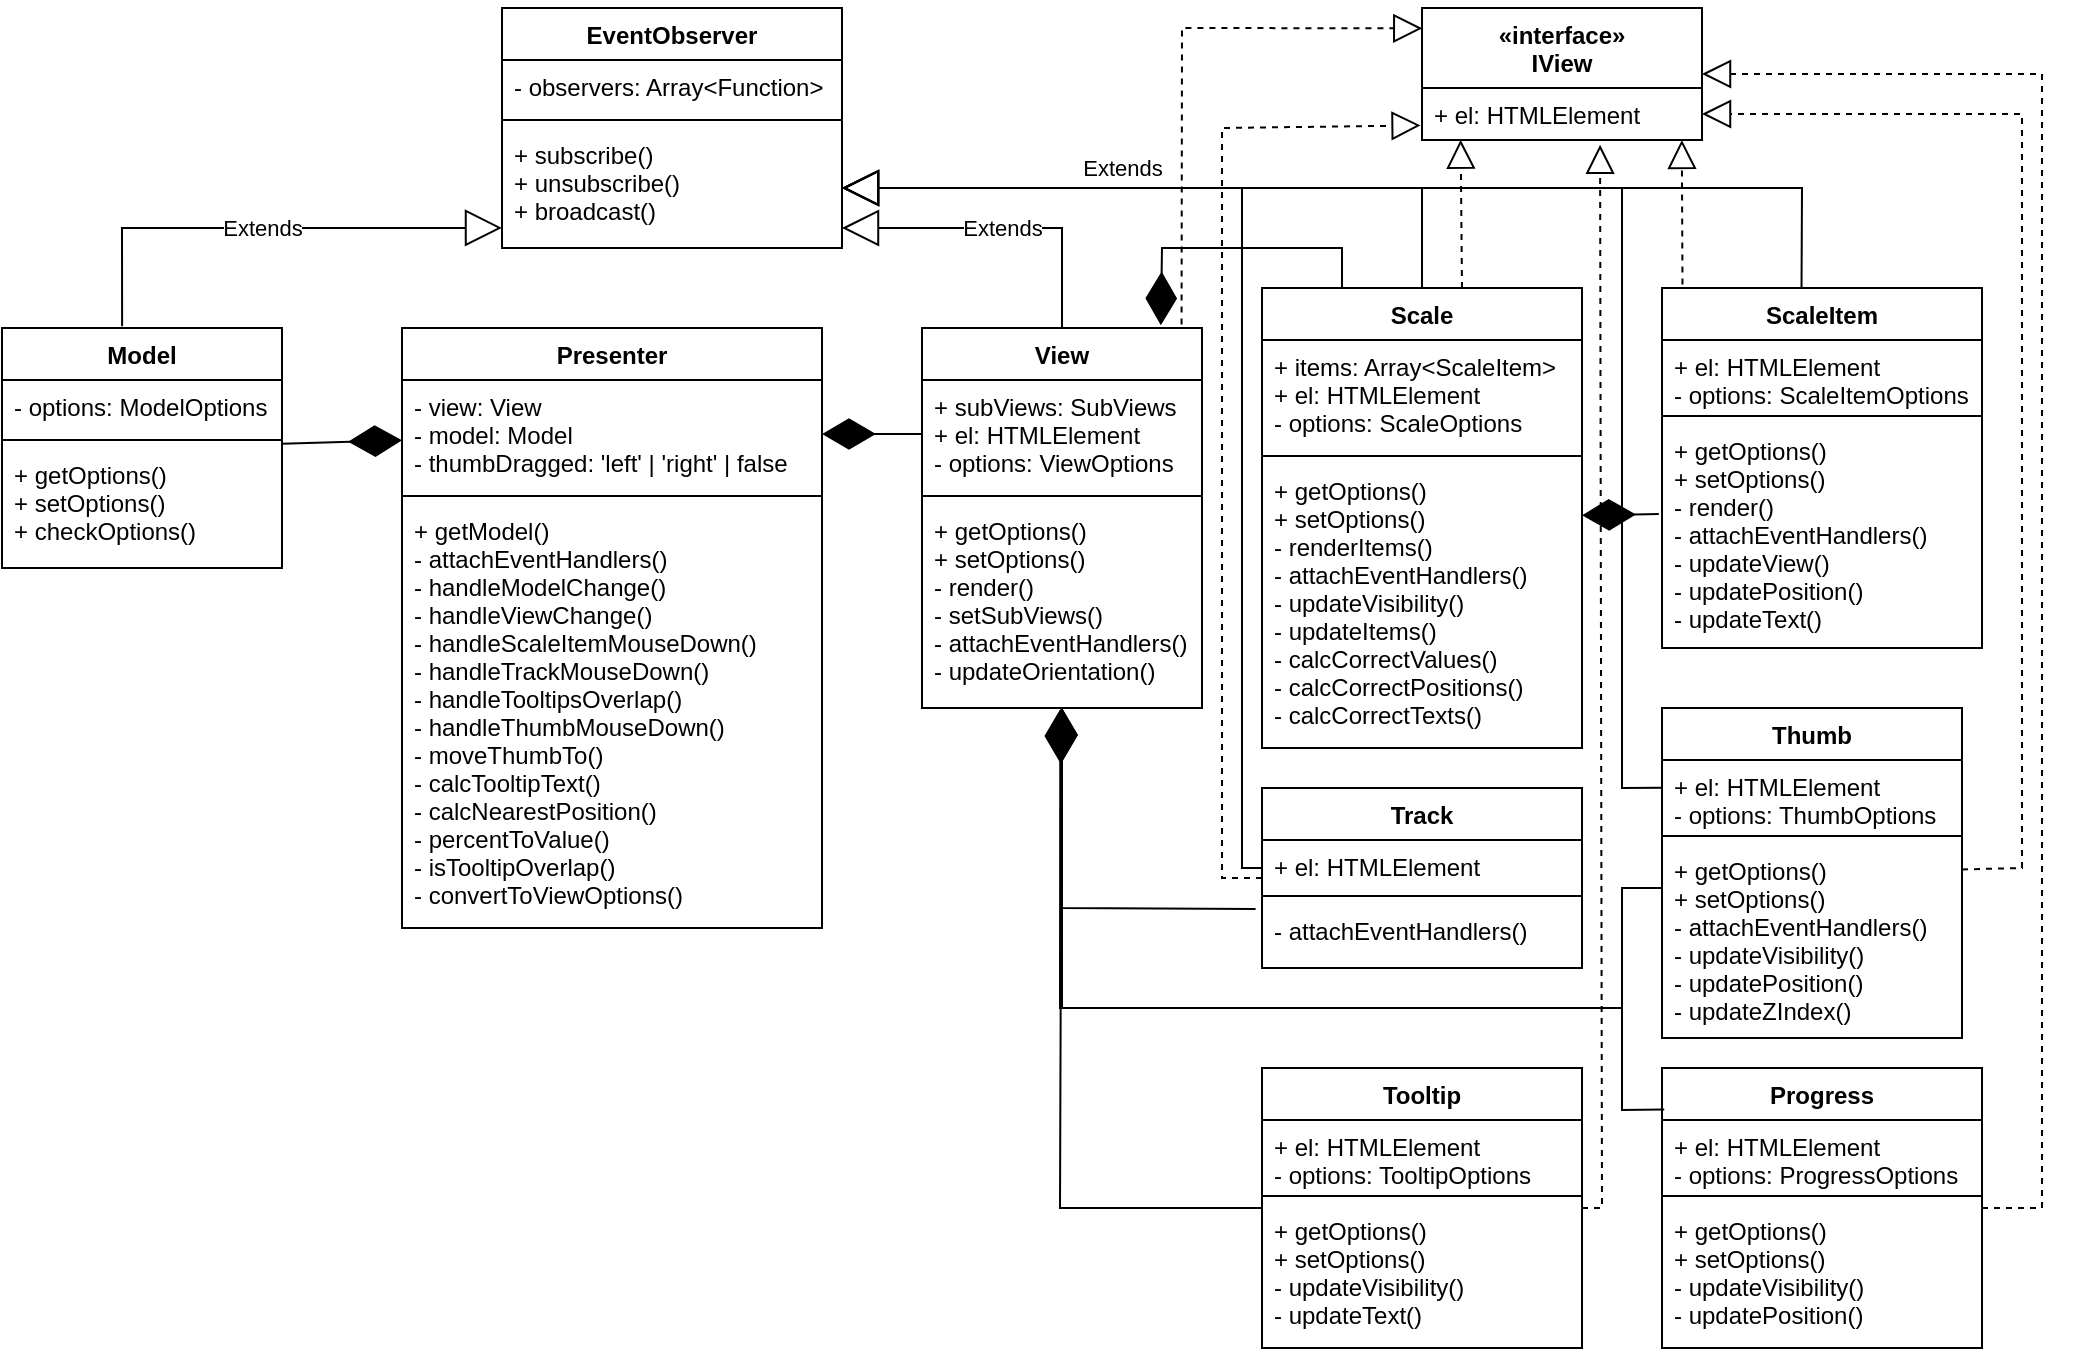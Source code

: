 <mxfile version="16.2.1" type="device"><diagram id="YJ1kt1i6bPdC83mcCr49" name="Page-1"><mxGraphModel dx="865" dy="456" grid="1" gridSize="10" guides="1" tooltips="1" connect="1" arrows="1" fold="1" page="1" pageScale="1" pageWidth="827" pageHeight="1169" background="#FFFFFF" math="0" shadow="0"><root><mxCell id="0"/><mxCell id="1" parent="0"/><mxCell id="1nRKRzcBshGIphYvSyCB-1" value="EventObserver" style="swimlane;fontStyle=1;align=center;verticalAlign=top;childLayout=stackLayout;horizontal=1;startSize=26;horizontalStack=0;resizeParent=1;resizeParentMax=0;resizeLast=0;collapsible=1;marginBottom=0;" parent="1" vertex="1"><mxGeometry x="310" y="10" width="170" height="120" as="geometry"><mxRectangle x="280" y="40" width="100" height="26" as="alternateBounds"/></mxGeometry></mxCell><mxCell id="1nRKRzcBshGIphYvSyCB-2" value="- observers: Array&lt;Function&gt;" style="text;strokeColor=none;fillColor=none;align=left;verticalAlign=top;spacingLeft=4;spacingRight=4;overflow=hidden;rotatable=0;points=[[0,0.5],[1,0.5]];portConstraint=eastwest;" parent="1nRKRzcBshGIphYvSyCB-1" vertex="1"><mxGeometry y="26" width="170" height="26" as="geometry"/></mxCell><mxCell id="1nRKRzcBshGIphYvSyCB-3" value="" style="line;strokeWidth=1;fillColor=none;align=left;verticalAlign=middle;spacingTop=-1;spacingLeft=3;spacingRight=3;rotatable=0;labelPosition=right;points=[];portConstraint=eastwest;" parent="1nRKRzcBshGIphYvSyCB-1" vertex="1"><mxGeometry y="52" width="170" height="8" as="geometry"/></mxCell><mxCell id="1nRKRzcBshGIphYvSyCB-4" value="+ subscribe()&#10;+ unsubscribe()&#10;+ broadcast()" style="text;strokeColor=none;fillColor=none;align=left;verticalAlign=top;spacingLeft=4;spacingRight=4;overflow=hidden;rotatable=0;points=[[0,0.5],[1,0.5]];portConstraint=eastwest;" parent="1nRKRzcBshGIphYvSyCB-1" vertex="1"><mxGeometry y="60" width="170" height="60" as="geometry"/></mxCell><mxCell id="1nRKRzcBshGIphYvSyCB-5" value="Model" style="swimlane;fontStyle=1;align=center;verticalAlign=top;childLayout=stackLayout;horizontal=1;startSize=26;horizontalStack=0;resizeParent=1;resizeParentMax=0;resizeLast=0;collapsible=1;marginBottom=0;" parent="1" vertex="1"><mxGeometry x="60" y="170" width="140" height="120" as="geometry"/></mxCell><mxCell id="1nRKRzcBshGIphYvSyCB-6" value="- options: ModelOptions" style="text;strokeColor=none;fillColor=none;align=left;verticalAlign=top;spacingLeft=4;spacingRight=4;overflow=hidden;rotatable=0;points=[[0,0.5],[1,0.5]];portConstraint=eastwest;" parent="1nRKRzcBshGIphYvSyCB-5" vertex="1"><mxGeometry y="26" width="140" height="26" as="geometry"/></mxCell><mxCell id="1nRKRzcBshGIphYvSyCB-7" value="" style="line;strokeWidth=1;fillColor=none;align=left;verticalAlign=middle;spacingTop=-1;spacingLeft=3;spacingRight=3;rotatable=0;labelPosition=right;points=[];portConstraint=eastwest;" parent="1nRKRzcBshGIphYvSyCB-5" vertex="1"><mxGeometry y="52" width="140" height="8" as="geometry"/></mxCell><mxCell id="1nRKRzcBshGIphYvSyCB-8" value="+ getOptions()&#10;+ setOptions()&#10;+ checkOptions()" style="text;strokeColor=none;fillColor=none;align=left;verticalAlign=top;spacingLeft=4;spacingRight=4;overflow=hidden;rotatable=0;points=[[0,0.5],[1,0.5]];portConstraint=eastwest;" parent="1nRKRzcBshGIphYvSyCB-5" vertex="1"><mxGeometry y="60" width="140" height="60" as="geometry"/></mxCell><mxCell id="1nRKRzcBshGIphYvSyCB-13" value="View" style="swimlane;fontStyle=1;align=center;verticalAlign=top;childLayout=stackLayout;horizontal=1;startSize=26;horizontalStack=0;resizeParent=1;resizeParentMax=0;resizeLast=0;collapsible=1;marginBottom=0;" parent="1" vertex="1"><mxGeometry x="520" y="170" width="140" height="190" as="geometry"/></mxCell><mxCell id="1nRKRzcBshGIphYvSyCB-14" value="+ subViews: SubViews&#10;+ el: HTMLElement&#10;- options: ViewOptions" style="text;strokeColor=none;fillColor=none;align=left;verticalAlign=top;spacingLeft=4;spacingRight=4;overflow=hidden;rotatable=0;points=[[0,0.5],[1,0.5]];portConstraint=eastwest;" parent="1nRKRzcBshGIphYvSyCB-13" vertex="1"><mxGeometry y="26" width="140" height="54" as="geometry"/></mxCell><mxCell id="1nRKRzcBshGIphYvSyCB-15" value="" style="line;strokeWidth=1;fillColor=none;align=left;verticalAlign=middle;spacingTop=-1;spacingLeft=3;spacingRight=3;rotatable=0;labelPosition=right;points=[];portConstraint=eastwest;" parent="1nRKRzcBshGIphYvSyCB-13" vertex="1"><mxGeometry y="80" width="140" height="8" as="geometry"/></mxCell><mxCell id="1nRKRzcBshGIphYvSyCB-16" value="+ getOptions()&#10;+ setOptions()&#10;- render()&#10;- setSubViews()&#10;- attachEventHandlers()&#10;- updateOrientation()" style="text;strokeColor=none;fillColor=none;align=left;verticalAlign=top;spacingLeft=4;spacingRight=4;overflow=hidden;rotatable=0;points=[[0,0.5],[1,0.5]];portConstraint=eastwest;" parent="1nRKRzcBshGIphYvSyCB-13" vertex="1"><mxGeometry y="88" width="140" height="102" as="geometry"/></mxCell><mxCell id="1nRKRzcBshGIphYvSyCB-17" value="Presenter" style="swimlane;fontStyle=1;align=center;verticalAlign=top;childLayout=stackLayout;horizontal=1;startSize=26;horizontalStack=0;resizeParent=1;resizeParentMax=0;resizeLast=0;collapsible=1;marginBottom=0;" parent="1" vertex="1"><mxGeometry x="260" y="170" width="210" height="300" as="geometry"/></mxCell><mxCell id="1nRKRzcBshGIphYvSyCB-18" value="- view: View&#10;- model: Model&#10;- thumbDragged: 'left' | 'right' | false " style="text;strokeColor=none;fillColor=none;align=left;verticalAlign=top;spacingLeft=4;spacingRight=4;overflow=hidden;rotatable=0;points=[[0,0.5],[1,0.5]];portConstraint=eastwest;" parent="1nRKRzcBshGIphYvSyCB-17" vertex="1"><mxGeometry y="26" width="210" height="54" as="geometry"/></mxCell><mxCell id="1nRKRzcBshGIphYvSyCB-19" value="" style="line;strokeWidth=1;fillColor=none;align=left;verticalAlign=middle;spacingTop=-1;spacingLeft=3;spacingRight=3;rotatable=0;labelPosition=right;points=[];portConstraint=eastwest;" parent="1nRKRzcBshGIphYvSyCB-17" vertex="1"><mxGeometry y="80" width="210" height="8" as="geometry"/></mxCell><mxCell id="1nRKRzcBshGIphYvSyCB-20" value="+ getModel()&#10;- attachEventHandlers()&#10;- handleModelChange()&#10;- handleViewChange()&#10;- handleScaleItemMouseDown()&#10;- handleTrackMouseDown()&#10;- handleTooltipsOverlap()&#10;- handleThumbMouseDown()&#10;- moveThumbTo()&#10;- calcTooltipText()&#10;- calcNearestPosition()&#10;- percentToValue()&#10;- isTooltipOverlap()&#10;- convertToViewOptions()&#10;" style="text;strokeColor=none;fillColor=none;align=left;verticalAlign=top;spacingLeft=4;spacingRight=4;overflow=hidden;rotatable=0;points=[[0,0.5],[1,0.5]];portConstraint=eastwest;" parent="1nRKRzcBshGIphYvSyCB-17" vertex="1"><mxGeometry y="88" width="210" height="212" as="geometry"/></mxCell><mxCell id="1nRKRzcBshGIphYvSyCB-21" value="Progress" style="swimlane;fontStyle=1;align=center;verticalAlign=top;childLayout=stackLayout;horizontal=1;startSize=26;horizontalStack=0;resizeParent=1;resizeParentMax=0;resizeLast=0;collapsible=1;marginBottom=0;" parent="1" vertex="1"><mxGeometry x="890" y="540" width="160" height="140" as="geometry"/></mxCell><mxCell id="1nRKRzcBshGIphYvSyCB-22" value="+ el: HTMLElement&#10;- options: ProgressOptions" style="text;strokeColor=none;fillColor=none;align=left;verticalAlign=top;spacingLeft=4;spacingRight=4;overflow=hidden;rotatable=0;points=[[0,0.5],[1,0.5]];portConstraint=eastwest;" parent="1nRKRzcBshGIphYvSyCB-21" vertex="1"><mxGeometry y="26" width="160" height="34" as="geometry"/></mxCell><mxCell id="1nRKRzcBshGIphYvSyCB-23" value="" style="line;strokeWidth=1;fillColor=none;align=left;verticalAlign=middle;spacingTop=-1;spacingLeft=3;spacingRight=3;rotatable=0;labelPosition=right;points=[];portConstraint=eastwest;" parent="1nRKRzcBshGIphYvSyCB-21" vertex="1"><mxGeometry y="60" width="160" height="8" as="geometry"/></mxCell><mxCell id="1nRKRzcBshGIphYvSyCB-24" value="+ getOptions()&#10;+ setOptions()&#10;- updateVisibility()&#10;- updatePosition()" style="text;strokeColor=none;fillColor=none;align=left;verticalAlign=top;spacingLeft=4;spacingRight=4;overflow=hidden;rotatable=0;points=[[0,0.5],[1,0.5]];portConstraint=eastwest;" parent="1nRKRzcBshGIphYvSyCB-21" vertex="1"><mxGeometry y="68" width="160" height="72" as="geometry"/></mxCell><mxCell id="1nRKRzcBshGIphYvSyCB-25" value="Scale" style="swimlane;fontStyle=1;align=center;verticalAlign=top;childLayout=stackLayout;horizontal=1;startSize=26;horizontalStack=0;resizeParent=1;resizeParentMax=0;resizeLast=0;collapsible=1;marginBottom=0;" parent="1" vertex="1"><mxGeometry x="690" y="150" width="160" height="230" as="geometry"/></mxCell><mxCell id="1nRKRzcBshGIphYvSyCB-26" value="+ items: Array&lt;ScaleItem&gt;&#10;+ el: HTMLElement&#10;- options: ScaleOptions" style="text;strokeColor=none;fillColor=none;align=left;verticalAlign=top;spacingLeft=4;spacingRight=4;overflow=hidden;rotatable=0;points=[[0,0.5],[1,0.5]];portConstraint=eastwest;" parent="1nRKRzcBshGIphYvSyCB-25" vertex="1"><mxGeometry y="26" width="160" height="54" as="geometry"/></mxCell><mxCell id="1nRKRzcBshGIphYvSyCB-27" value="" style="line;strokeWidth=1;fillColor=none;align=left;verticalAlign=middle;spacingTop=-1;spacingLeft=3;spacingRight=3;rotatable=0;labelPosition=right;points=[];portConstraint=eastwest;" parent="1nRKRzcBshGIphYvSyCB-25" vertex="1"><mxGeometry y="80" width="160" height="8" as="geometry"/></mxCell><mxCell id="1nRKRzcBshGIphYvSyCB-28" value="+ getOptions()&#10;+ setOptions()&#10;- renderItems()&#10;- attachEventHandlers()&#10;- updateVisibility()&#10;- updateItems()&#10;- calcCorrectValues()&#10;- calcCorrectPositions()&#10;- calcCorrectTexts()" style="text;strokeColor=none;fillColor=none;align=left;verticalAlign=top;spacingLeft=4;spacingRight=4;overflow=hidden;rotatable=0;points=[[0,0.5],[1,0.5]];portConstraint=eastwest;" parent="1nRKRzcBshGIphYvSyCB-25" vertex="1"><mxGeometry y="88" width="160" height="142" as="geometry"/></mxCell><mxCell id="1nRKRzcBshGIphYvSyCB-30" value="ScaleItem" style="swimlane;fontStyle=1;align=center;verticalAlign=top;childLayout=stackLayout;horizontal=1;startSize=26;horizontalStack=0;resizeParent=1;resizeParentMax=0;resizeLast=0;collapsible=1;marginBottom=0;" parent="1" vertex="1"><mxGeometry x="890" y="150" width="160" height="180" as="geometry"/></mxCell><mxCell id="1nRKRzcBshGIphYvSyCB-31" value="+ el: HTMLElement&#10;- options: ScaleItemOptions" style="text;strokeColor=none;fillColor=none;align=left;verticalAlign=top;spacingLeft=4;spacingRight=4;overflow=hidden;rotatable=0;points=[[0,0.5],[1,0.5]];portConstraint=eastwest;" parent="1nRKRzcBshGIphYvSyCB-30" vertex="1"><mxGeometry y="26" width="160" height="34" as="geometry"/></mxCell><mxCell id="1nRKRzcBshGIphYvSyCB-32" value="" style="line;strokeWidth=1;fillColor=none;align=left;verticalAlign=middle;spacingTop=-1;spacingLeft=3;spacingRight=3;rotatable=0;labelPosition=right;points=[];portConstraint=eastwest;" parent="1nRKRzcBshGIphYvSyCB-30" vertex="1"><mxGeometry y="60" width="160" height="8" as="geometry"/></mxCell><mxCell id="1nRKRzcBshGIphYvSyCB-33" value="+ getOptions()&#10;+ setOptions()&#10;- render()&#10;- attachEventHandlers()&#10;- updateView()&#10;- updatePosition()&#10;- updateText()" style="text;strokeColor=none;fillColor=none;align=left;verticalAlign=top;spacingLeft=4;spacingRight=4;overflow=hidden;rotatable=0;points=[[0,0.5],[1,0.5]];portConstraint=eastwest;" parent="1nRKRzcBshGIphYvSyCB-30" vertex="1"><mxGeometry y="68" width="160" height="112" as="geometry"/></mxCell><mxCell id="1nRKRzcBshGIphYvSyCB-34" value="Thumb" style="swimlane;fontStyle=1;align=center;verticalAlign=top;childLayout=stackLayout;horizontal=1;startSize=26;horizontalStack=0;resizeParent=1;resizeParentMax=0;resizeLast=0;collapsible=1;marginBottom=0;" parent="1" vertex="1"><mxGeometry x="890" y="360" width="150" height="165" as="geometry"/></mxCell><mxCell id="1nRKRzcBshGIphYvSyCB-35" value="+ el: HTMLElement&#10;- options: ThumbOptions" style="text;strokeColor=none;fillColor=none;align=left;verticalAlign=top;spacingLeft=4;spacingRight=4;overflow=hidden;rotatable=0;points=[[0,0.5],[1,0.5]];portConstraint=eastwest;" parent="1nRKRzcBshGIphYvSyCB-34" vertex="1"><mxGeometry y="26" width="150" height="34" as="geometry"/></mxCell><mxCell id="1nRKRzcBshGIphYvSyCB-36" value="" style="line;strokeWidth=1;fillColor=none;align=left;verticalAlign=middle;spacingTop=-1;spacingLeft=3;spacingRight=3;rotatable=0;labelPosition=right;points=[];portConstraint=eastwest;" parent="1nRKRzcBshGIphYvSyCB-34" vertex="1"><mxGeometry y="60" width="150" height="8" as="geometry"/></mxCell><mxCell id="1nRKRzcBshGIphYvSyCB-37" value="+ getOptions()&#10;+ setOptions()&#10;- attachEventHandlers()&#10;- updateVisibility()&#10;- updatePosition()&#10;- updateZIndex()" style="text;strokeColor=none;fillColor=none;align=left;verticalAlign=top;spacingLeft=4;spacingRight=4;overflow=hidden;rotatable=0;points=[[0,0.5],[1,0.5]];portConstraint=eastwest;" parent="1nRKRzcBshGIphYvSyCB-34" vertex="1"><mxGeometry y="68" width="150" height="97" as="geometry"/></mxCell><mxCell id="1nRKRzcBshGIphYvSyCB-38" value="Tooltip" style="swimlane;fontStyle=1;align=center;verticalAlign=top;childLayout=stackLayout;horizontal=1;startSize=26;horizontalStack=0;resizeParent=1;resizeParentMax=0;resizeLast=0;collapsible=1;marginBottom=0;" parent="1" vertex="1"><mxGeometry x="690" y="540" width="160" height="140" as="geometry"/></mxCell><mxCell id="1nRKRzcBshGIphYvSyCB-39" value="+ el: HTMLElement&#10;- options: TooltipOptions" style="text;strokeColor=none;fillColor=none;align=left;verticalAlign=top;spacingLeft=4;spacingRight=4;overflow=hidden;rotatable=0;points=[[0,0.5],[1,0.5]];portConstraint=eastwest;" parent="1nRKRzcBshGIphYvSyCB-38" vertex="1"><mxGeometry y="26" width="160" height="34" as="geometry"/></mxCell><mxCell id="1nRKRzcBshGIphYvSyCB-40" value="" style="line;strokeWidth=1;fillColor=none;align=left;verticalAlign=middle;spacingTop=-1;spacingLeft=3;spacingRight=3;rotatable=0;labelPosition=right;points=[];portConstraint=eastwest;" parent="1nRKRzcBshGIphYvSyCB-38" vertex="1"><mxGeometry y="60" width="160" height="8" as="geometry"/></mxCell><mxCell id="1nRKRzcBshGIphYvSyCB-41" value="+ getOptions()&#10;+ setOptions()&#10;- updateVisibility()&#10;- updateText()" style="text;strokeColor=none;fillColor=none;align=left;verticalAlign=top;spacingLeft=4;spacingRight=4;overflow=hidden;rotatable=0;points=[[0,0.5],[1,0.5]];portConstraint=eastwest;" parent="1nRKRzcBshGIphYvSyCB-38" vertex="1"><mxGeometry y="68" width="160" height="72" as="geometry"/></mxCell><mxCell id="1nRKRzcBshGIphYvSyCB-42" value="Track" style="swimlane;fontStyle=1;align=center;verticalAlign=top;childLayout=stackLayout;horizontal=1;startSize=26;horizontalStack=0;resizeParent=1;resizeParentMax=0;resizeLast=0;collapsible=1;marginBottom=0;" parent="1" vertex="1"><mxGeometry x="690" y="400" width="160" height="90" as="geometry"/></mxCell><mxCell id="1nRKRzcBshGIphYvSyCB-43" value="+ el: HTMLElement" style="text;strokeColor=none;fillColor=none;align=left;verticalAlign=top;spacingLeft=4;spacingRight=4;overflow=hidden;rotatable=0;points=[[0,0.5],[1,0.5]];portConstraint=eastwest;" parent="1nRKRzcBshGIphYvSyCB-42" vertex="1"><mxGeometry y="26" width="160" height="24" as="geometry"/></mxCell><mxCell id="1nRKRzcBshGIphYvSyCB-44" value="" style="line;strokeWidth=1;fillColor=none;align=left;verticalAlign=middle;spacingTop=-1;spacingLeft=3;spacingRight=3;rotatable=0;labelPosition=right;points=[];portConstraint=eastwest;" parent="1nRKRzcBshGIphYvSyCB-42" vertex="1"><mxGeometry y="50" width="160" height="8" as="geometry"/></mxCell><mxCell id="1nRKRzcBshGIphYvSyCB-45" value="- attachEventHandlers()" style="text;strokeColor=none;fillColor=none;align=left;verticalAlign=top;spacingLeft=4;spacingRight=4;overflow=hidden;rotatable=0;points=[[0,0.5],[1,0.5]];portConstraint=eastwest;" parent="1nRKRzcBshGIphYvSyCB-42" vertex="1"><mxGeometry y="58" width="160" height="32" as="geometry"/></mxCell><mxCell id="1nRKRzcBshGIphYvSyCB-61" value="«interface»&#10;IView" style="swimlane;fontStyle=1;childLayout=stackLayout;horizontal=1;startSize=40;fillColor=none;horizontalStack=0;resizeParent=1;resizeParentMax=0;resizeLast=0;collapsible=1;marginBottom=0;" parent="1" vertex="1"><mxGeometry x="770" y="10" width="140" height="66" as="geometry"/></mxCell><mxCell id="1nRKRzcBshGIphYvSyCB-62" value="+ el: HTMLElement" style="text;strokeColor=none;fillColor=none;align=left;verticalAlign=top;spacingLeft=4;spacingRight=4;overflow=hidden;rotatable=0;points=[[0,0.5],[1,0.5]];portConstraint=eastwest;" parent="1nRKRzcBshGIphYvSyCB-61" vertex="1"><mxGeometry y="40" width="140" height="26" as="geometry"/></mxCell><mxCell id="1nRKRzcBshGIphYvSyCB-65" value="Extends" style="endArrow=block;endSize=16;endFill=0;html=1;rounded=0;exitX=0.429;exitY=-0.007;exitDx=0;exitDy=0;exitPerimeter=0;entryX=0;entryY=0.833;entryDx=0;entryDy=0;entryPerimeter=0;" parent="1" source="1nRKRzcBshGIphYvSyCB-5" target="1nRKRzcBshGIphYvSyCB-4" edge="1"><mxGeometry width="160" relative="1" as="geometry"><mxPoint x="650" y="440" as="sourcePoint"/><mxPoint x="300" y="120" as="targetPoint"/><Array as="points"><mxPoint x="120" y="120"/></Array></mxGeometry></mxCell><mxCell id="1nRKRzcBshGIphYvSyCB-66" value="Extends" style="endArrow=block;endSize=16;endFill=0;html=1;rounded=0;" parent="1" source="1nRKRzcBshGIphYvSyCB-13" edge="1"><mxGeometry width="160" relative="1" as="geometry"><mxPoint x="600" y="300" as="sourcePoint"/><mxPoint x="480" y="120" as="targetPoint"/><Array as="points"><mxPoint x="590" y="120"/></Array></mxGeometry></mxCell><mxCell id="1nRKRzcBshGIphYvSyCB-67" value="" style="endArrow=block;endSize=16;endFill=0;html=1;rounded=0;" parent="1" source="1nRKRzcBshGIphYvSyCB-25" target="1nRKRzcBshGIphYvSyCB-4" edge="1"><mxGeometry y="30" width="160" relative="1" as="geometry"><mxPoint x="530" y="250" as="sourcePoint"/><mxPoint x="690" y="250" as="targetPoint"/><Array as="points"><mxPoint x="770" y="100"/></Array><mxPoint as="offset"/></mxGeometry></mxCell><mxCell id="1nRKRzcBshGIphYvSyCB-68" value="" style="endArrow=block;endSize=16;endFill=0;html=1;rounded=0;" parent="1" target="1nRKRzcBshGIphYvSyCB-4" edge="1"><mxGeometry x="0.127" y="30" width="160" relative="1" as="geometry"><mxPoint x="690" y="440" as="sourcePoint"/><mxPoint x="690" y="250" as="targetPoint"/><Array as="points"><mxPoint x="680" y="440"/><mxPoint x="680" y="100"/></Array><mxPoint as="offset"/></mxGeometry></mxCell><mxCell id="1nRKRzcBshGIphYvSyCB-69" value="Extends" style="endArrow=block;endSize=16;endFill=0;html=1;rounded=0;exitX=0.436;exitY=0.002;exitDx=0;exitDy=0;exitPerimeter=0;" parent="1" source="1nRKRzcBshGIphYvSyCB-30" target="1nRKRzcBshGIphYvSyCB-4" edge="1"><mxGeometry x="0.472" y="-10" width="160" relative="1" as="geometry"><mxPoint x="530" y="250" as="sourcePoint"/><mxPoint x="690" y="250" as="targetPoint"/><Array as="points"><mxPoint x="960" y="100"/></Array><mxPoint as="offset"/></mxGeometry></mxCell><mxCell id="1nRKRzcBshGIphYvSyCB-70" value="" style="endArrow=block;endSize=16;endFill=0;html=1;rounded=0;exitX=0.001;exitY=0.408;exitDx=0;exitDy=0;exitPerimeter=0;entryX=1;entryY=0.5;entryDx=0;entryDy=0;" parent="1" source="1nRKRzcBshGIphYvSyCB-35" target="1nRKRzcBshGIphYvSyCB-4" edge="1"><mxGeometry x="-0.216" y="145" width="160" relative="1" as="geometry"><mxPoint x="530" y="250" as="sourcePoint"/><mxPoint x="690" y="250" as="targetPoint"/><Array as="points"><mxPoint x="870" y="400"/><mxPoint x="870" y="100"/></Array><mxPoint as="offset"/></mxGeometry></mxCell><mxCell id="1nRKRzcBshGIphYvSyCB-72" value="" style="endArrow=block;dashed=1;endFill=0;endSize=12;html=1;rounded=0;exitX=0.927;exitY=-0.009;exitDx=0;exitDy=0;exitPerimeter=0;entryX=0.001;entryY=0.154;entryDx=0;entryDy=0;entryPerimeter=0;" parent="1" source="1nRKRzcBshGIphYvSyCB-13" target="1nRKRzcBshGIphYvSyCB-61" edge="1"><mxGeometry width="160" relative="1" as="geometry"><mxPoint x="630" y="220" as="sourcePoint"/><mxPoint x="770" y="40" as="targetPoint"/><Array as="points"><mxPoint x="650" y="20"/></Array></mxGeometry></mxCell><mxCell id="1nRKRzcBshGIphYvSyCB-73" value="" style="endArrow=block;dashed=1;endFill=0;endSize=12;html=1;rounded=0;entryX=0.138;entryY=0.994;entryDx=0;entryDy=0;entryPerimeter=0;exitX=0.625;exitY=0;exitDx=0;exitDy=0;exitPerimeter=0;" parent="1" source="1nRKRzcBshGIphYvSyCB-25" target="1nRKRzcBshGIphYvSyCB-62" edge="1"><mxGeometry width="160" relative="1" as="geometry"><mxPoint x="710" y="280" as="sourcePoint"/><mxPoint x="870" y="280" as="targetPoint"/></mxGeometry></mxCell><mxCell id="1nRKRzcBshGIphYvSyCB-74" value="" style="endArrow=block;dashed=1;endFill=0;endSize=12;html=1;rounded=0;entryX=0.928;entryY=0.998;entryDx=0;entryDy=0;entryPerimeter=0;exitX=0.064;exitY=-0.01;exitDx=0;exitDy=0;exitPerimeter=0;" parent="1" source="1nRKRzcBshGIphYvSyCB-30" target="1nRKRzcBshGIphYvSyCB-62" edge="1"><mxGeometry width="160" relative="1" as="geometry"><mxPoint x="740" y="230" as="sourcePoint"/><mxPoint x="900" y="230" as="targetPoint"/></mxGeometry></mxCell><mxCell id="1nRKRzcBshGIphYvSyCB-75" value="" style="endArrow=block;dashed=1;endFill=0;endSize=12;html=1;rounded=0;entryX=1;entryY=0.5;entryDx=0;entryDy=0;" parent="1" source="1nRKRzcBshGIphYvSyCB-34" target="1nRKRzcBshGIphYvSyCB-62" edge="1"><mxGeometry width="160" relative="1" as="geometry"><mxPoint x="810" y="240" as="sourcePoint"/><mxPoint x="970" y="240" as="targetPoint"/><Array as="points"><mxPoint x="1070" y="440"/><mxPoint x="1070" y="63"/></Array></mxGeometry></mxCell><mxCell id="1nRKRzcBshGIphYvSyCB-76" value="" style="endArrow=block;dashed=1;endFill=0;endSize=12;html=1;rounded=0;entryX=-0.005;entryY=0.72;entryDx=0;entryDy=0;entryPerimeter=0;" parent="1" source="1nRKRzcBshGIphYvSyCB-42" target="1nRKRzcBshGIphYvSyCB-62" edge="1"><mxGeometry width="160" relative="1" as="geometry"><mxPoint x="810" y="170" as="sourcePoint"/><mxPoint x="970" y="170" as="targetPoint"/><Array as="points"><mxPoint x="670" y="445"/><mxPoint x="670" y="70"/></Array></mxGeometry></mxCell><mxCell id="1nRKRzcBshGIphYvSyCB-77" value="" style="endArrow=block;dashed=1;endFill=0;endSize=12;html=1;rounded=0;entryX=0.636;entryY=1.093;entryDx=0;entryDy=0;entryPerimeter=0;" parent="1" source="1nRKRzcBshGIphYvSyCB-38" target="1nRKRzcBshGIphYvSyCB-62" edge="1"><mxGeometry width="160" relative="1" as="geometry"><mxPoint x="810" y="260" as="sourcePoint"/><mxPoint x="870" y="80" as="targetPoint"/><Array as="points"><mxPoint x="860" y="610"/></Array></mxGeometry></mxCell><mxCell id="1nRKRzcBshGIphYvSyCB-78" value="" style="endArrow=block;dashed=1;endFill=0;endSize=12;html=1;rounded=0;" parent="1" source="1nRKRzcBshGIphYvSyCB-21" target="1nRKRzcBshGIphYvSyCB-61" edge="1"><mxGeometry width="160" relative="1" as="geometry"><mxPoint x="810" y="520" as="sourcePoint"/><mxPoint x="970" y="520" as="targetPoint"/><Array as="points"><mxPoint x="1080" y="610"/><mxPoint x="1080" y="43"/></Array></mxGeometry></mxCell><mxCell id="1nRKRzcBshGIphYvSyCB-79" value="" style="endArrow=diamondThin;endFill=1;endSize=24;html=1;rounded=0;" parent="1" source="1nRKRzcBshGIphYvSyCB-5" target="1nRKRzcBshGIphYvSyCB-18" edge="1"><mxGeometry width="160" relative="1" as="geometry"><mxPoint x="280" y="250" as="sourcePoint"/><mxPoint x="260" y="223" as="targetPoint"/></mxGeometry></mxCell><mxCell id="1nRKRzcBshGIphYvSyCB-80" value="" style="endArrow=diamondThin;endFill=1;endSize=24;html=1;rounded=0;exitX=0;exitY=0.5;exitDx=0;exitDy=0;entryX=1;entryY=0.5;entryDx=0;entryDy=0;" parent="1" source="1nRKRzcBshGIphYvSyCB-14" target="1nRKRzcBshGIphYvSyCB-18" edge="1"><mxGeometry width="160" relative="1" as="geometry"><mxPoint x="430" y="220" as="sourcePoint"/><mxPoint x="590" y="220" as="targetPoint"/></mxGeometry></mxCell><mxCell id="1nRKRzcBshGIphYvSyCB-81" value="" style="endArrow=diamondThin;endFill=1;endSize=24;html=1;rounded=0;" parent="1" source="1nRKRzcBshGIphYvSyCB-38" target="1nRKRzcBshGIphYvSyCB-16" edge="1"><mxGeometry width="160" relative="1" as="geometry"><mxPoint x="580" y="390" as="sourcePoint"/><mxPoint x="740" y="390" as="targetPoint"/><Array as="points"><mxPoint x="589" y="610"/></Array></mxGeometry></mxCell><mxCell id="1nRKRzcBshGIphYvSyCB-82" value="" style="endArrow=diamondThin;endFill=1;endSize=24;html=1;rounded=0;exitX=-0.02;exitY=0.078;exitDx=0;exitDy=0;exitPerimeter=0;" parent="1" source="1nRKRzcBshGIphYvSyCB-45" target="1nRKRzcBshGIphYvSyCB-16" edge="1"><mxGeometry width="160" relative="1" as="geometry"><mxPoint x="580" y="390" as="sourcePoint"/><mxPoint x="740" y="390" as="targetPoint"/><Array as="points"><mxPoint x="590" y="460"/></Array></mxGeometry></mxCell><mxCell id="1nRKRzcBshGIphYvSyCB-83" value="" style="endArrow=diamondThin;endFill=1;endSize=24;html=1;rounded=0;exitX=0.25;exitY=0;exitDx=0;exitDy=0;entryX=0.853;entryY=-0.007;entryDx=0;entryDy=0;entryPerimeter=0;" parent="1" source="1nRKRzcBshGIphYvSyCB-25" target="1nRKRzcBshGIphYvSyCB-13" edge="1"><mxGeometry width="160" relative="1" as="geometry"><mxPoint x="770" y="380" as="sourcePoint"/><mxPoint x="610" y="170" as="targetPoint"/><Array as="points"><mxPoint x="730" y="130"/><mxPoint x="640" y="130"/></Array></mxGeometry></mxCell><mxCell id="1nRKRzcBshGIphYvSyCB-85" value="" style="endArrow=diamondThin;endFill=1;endSize=24;html=1;rounded=0;entryX=0.494;entryY=1.005;entryDx=0;entryDy=0;entryPerimeter=0;" parent="1" target="1nRKRzcBshGIphYvSyCB-16" edge="1"><mxGeometry width="160" relative="1" as="geometry"><mxPoint x="890" y="450" as="sourcePoint"/><mxPoint x="740" y="380" as="targetPoint"/><Array as="points"><mxPoint x="870" y="450"/><mxPoint x="870" y="510"/><mxPoint x="589" y="510"/></Array></mxGeometry></mxCell><mxCell id="1nRKRzcBshGIphYvSyCB-86" value="" style="endArrow=diamondThin;endFill=1;endSize=24;html=1;rounded=0;exitX=0.007;exitY=0.148;exitDx=0;exitDy=0;exitPerimeter=0;" parent="1" source="1nRKRzcBshGIphYvSyCB-21" edge="1"><mxGeometry width="160" relative="1" as="geometry"><mxPoint x="580" y="380" as="sourcePoint"/><mxPoint x="590" y="360" as="targetPoint"/><Array as="points"><mxPoint x="870" y="561"/><mxPoint x="870" y="510"/><mxPoint x="590" y="510"/></Array></mxGeometry></mxCell><mxCell id="xsZjjAFzfBk1IithLUOX-1" value="" style="endArrow=diamondThin;endFill=1;endSize=24;html=1;rounded=0;exitX=-0.01;exitY=0.402;exitDx=0;exitDy=0;exitPerimeter=0;" parent="1" source="1nRKRzcBshGIphYvSyCB-33" target="1nRKRzcBshGIphYvSyCB-25" edge="1"><mxGeometry width="160" relative="1" as="geometry"><mxPoint x="700" y="490" as="sourcePoint"/><mxPoint x="860" y="490" as="targetPoint"/></mxGeometry></mxCell></root></mxGraphModel></diagram></mxfile>